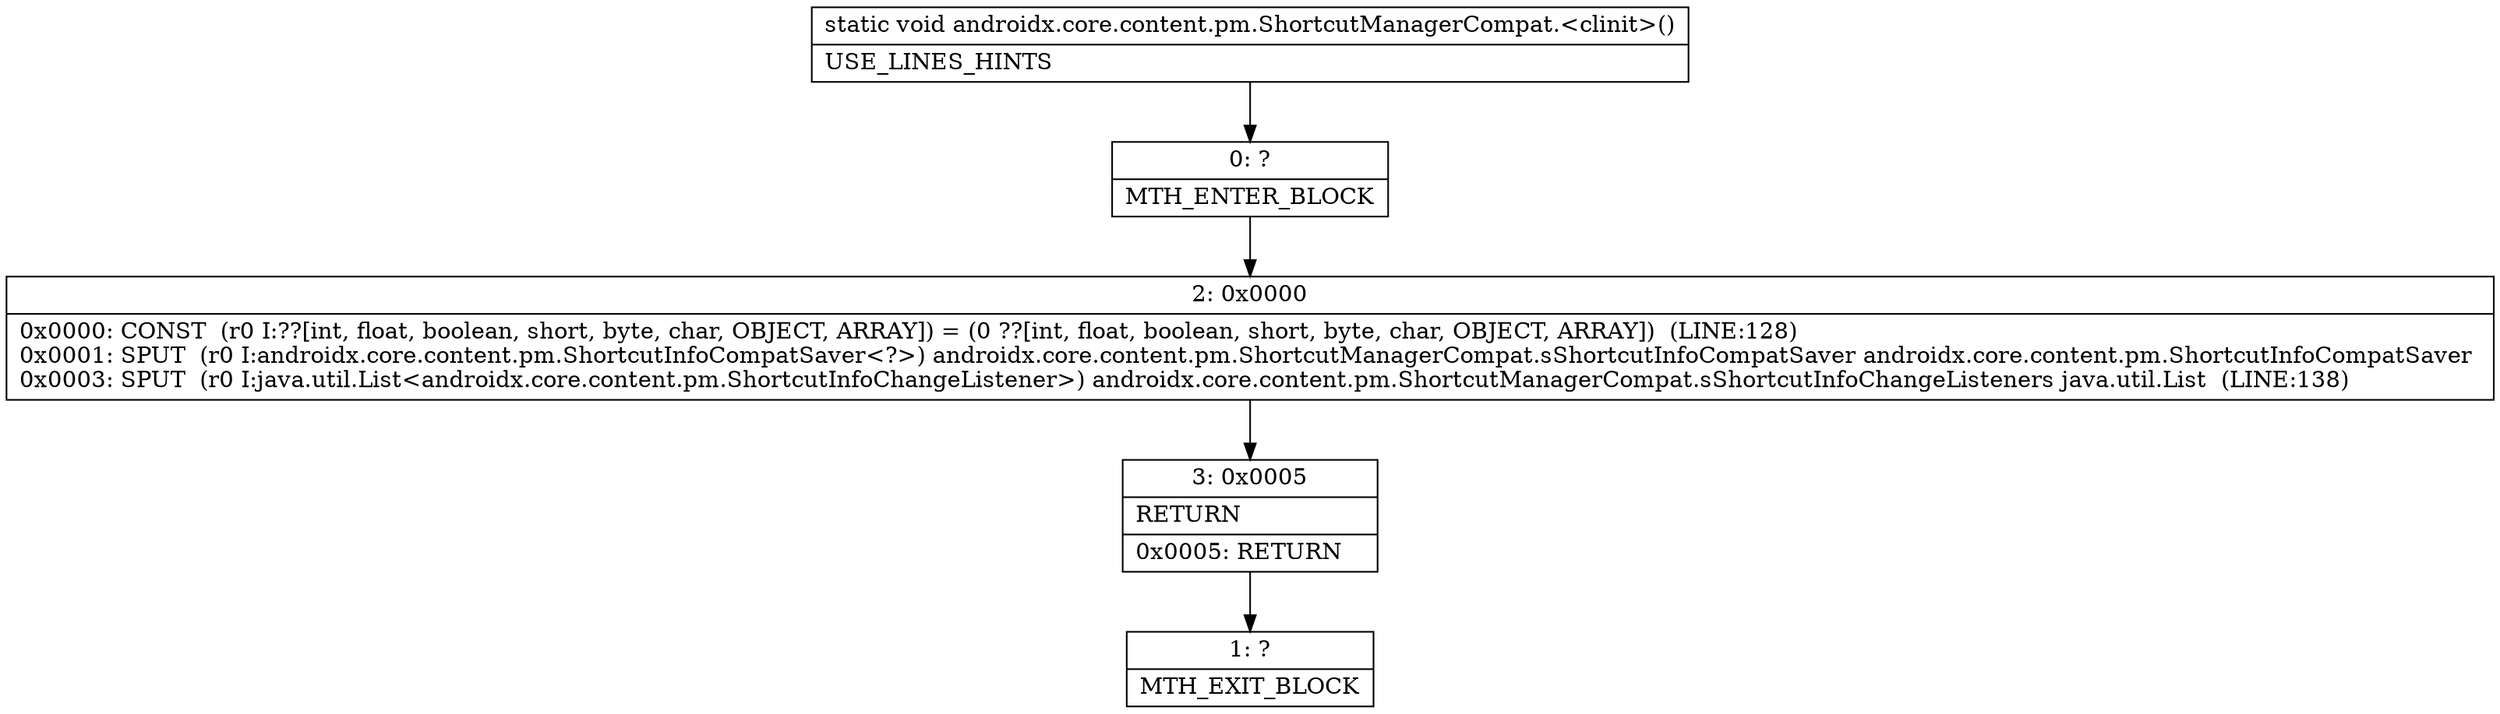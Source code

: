 digraph "CFG forandroidx.core.content.pm.ShortcutManagerCompat.\<clinit\>()V" {
Node_0 [shape=record,label="{0\:\ ?|MTH_ENTER_BLOCK\l}"];
Node_2 [shape=record,label="{2\:\ 0x0000|0x0000: CONST  (r0 I:??[int, float, boolean, short, byte, char, OBJECT, ARRAY]) = (0 ??[int, float, boolean, short, byte, char, OBJECT, ARRAY])  (LINE:128)\l0x0001: SPUT  (r0 I:androidx.core.content.pm.ShortcutInfoCompatSaver\<?\>) androidx.core.content.pm.ShortcutManagerCompat.sShortcutInfoCompatSaver androidx.core.content.pm.ShortcutInfoCompatSaver \l0x0003: SPUT  (r0 I:java.util.List\<androidx.core.content.pm.ShortcutInfoChangeListener\>) androidx.core.content.pm.ShortcutManagerCompat.sShortcutInfoChangeListeners java.util.List  (LINE:138)\l}"];
Node_3 [shape=record,label="{3\:\ 0x0005|RETURN\l|0x0005: RETURN   \l}"];
Node_1 [shape=record,label="{1\:\ ?|MTH_EXIT_BLOCK\l}"];
MethodNode[shape=record,label="{static void androidx.core.content.pm.ShortcutManagerCompat.\<clinit\>()  | USE_LINES_HINTS\l}"];
MethodNode -> Node_0;Node_0 -> Node_2;
Node_2 -> Node_3;
Node_3 -> Node_1;
}

